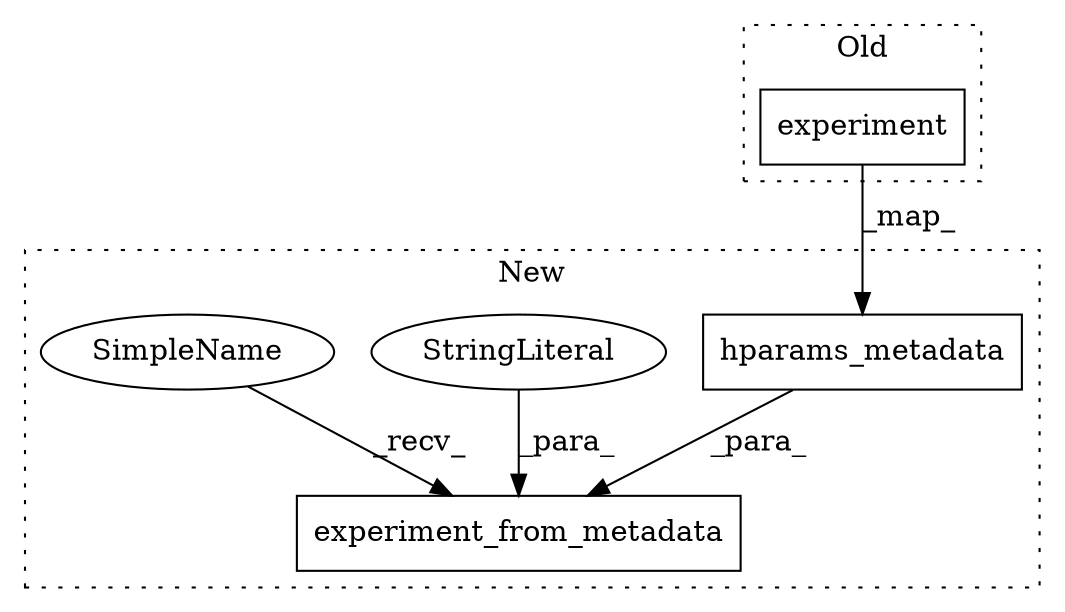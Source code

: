 digraph G {
subgraph cluster0 {
1 [label="experiment" a="32" s="12341,12357" l="11,1" shape="box"];
label = "Old";
style="dotted";
}
subgraph cluster1 {
2 [label="hparams_metadata" a="32" s="12530,12552" l="17,1" shape="box"];
3 [label="experiment_from_metadata" a="32" s="12494,12553" l="25,1" shape="box"];
4 [label="StringLiteral" a="45" s="12519" l="5" shape="ellipse"];
5 [label="SimpleName" a="42" s="12489" l="4" shape="ellipse"];
label = "New";
style="dotted";
}
1 -> 2 [label="_map_"];
2 -> 3 [label="_para_"];
4 -> 3 [label="_para_"];
5 -> 3 [label="_recv_"];
}